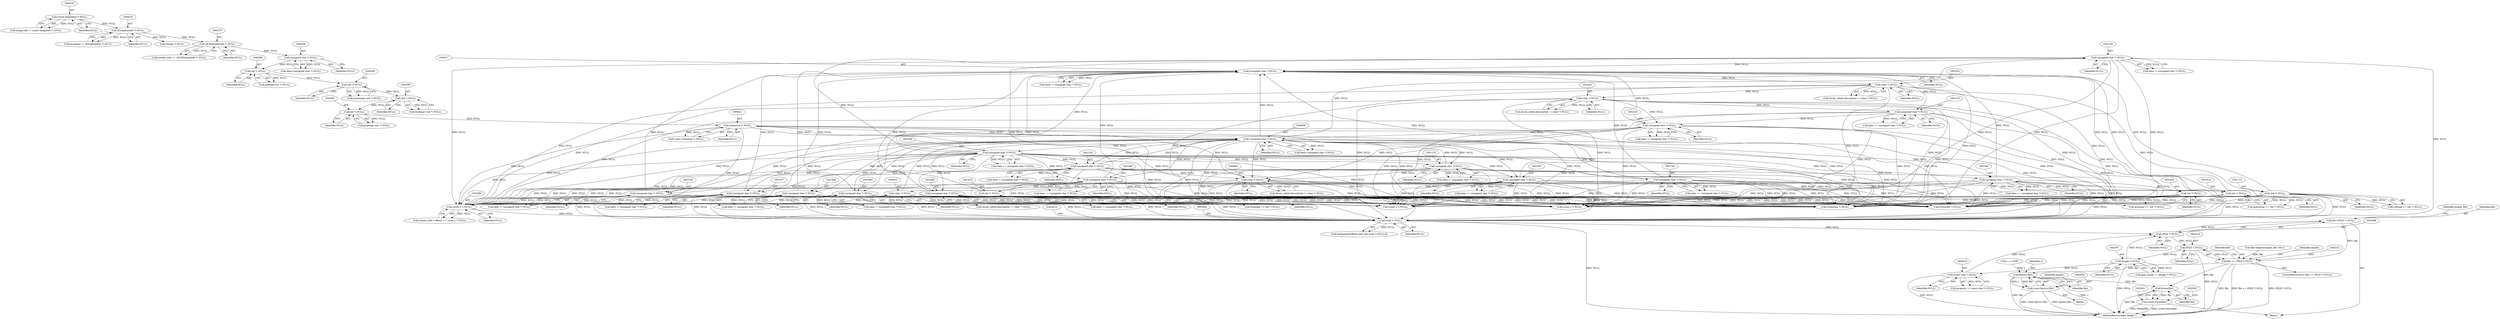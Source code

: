 digraph "0_ImageMagick_5511ef530576ed18fd636baa3bb4eda3d667665d@pointer" {
"1002495" [label="(Call,file=(FILE *) NULL)"];
"1002497" [label="(Call,(FILE *) NULL)"];
"1002596" [label="(Call,(Image *) NULL)"];
"1002517" [label="(Call,(FILE *) NULL)"];
"1002609" [label="(Call,(const char *) NULL)"];
"1002443" [label="(Call,(void *) NULL)"];
"1001219" [label="(Call,(unsigned char *) NULL)"];
"1001048" [label="(Call,(unsigned char *) NULL)"];
"1000957" [label="(Call,(unsigned char *) NULL)"];
"1000420" [label="(Call,(Quantum *) NULL)"];
"1000394" [label="(Call,(int *) NULL)"];
"1000389" [label="(Call,(int *) NULL)"];
"1000384" [label="(Call,(int *) NULL)"];
"1000379" [label="(Call,(int *) NULL)"];
"1000357" [label="(Call,(unsigned char *) NULL)"];
"1000278" [label="(Call,(DCMStreamInfo *) NULL)"];
"1000223" [label="(Call,(ExceptionInfo *) NULL)"];
"1000196" [label="(Call,(const ImageInfo *) NULL)"];
"1002234" [label="(Call,(unsigned char *) NULL)"];
"1002016" [label="(Call,(unsigned char *) NULL)"];
"1001603" [label="(Call,(unsigned char *) NULL)"];
"1001682" [label="(Call,(unsigned char *) NULL)"];
"1001914" [label="(Call,(int *) NULL)"];
"1001884" [label="(Call,(unsigned char *) NULL)"];
"1001585" [label="(Call,(unsigned char *) NULL)"];
"1001633" [label="(Call,(int *) NULL)"];
"1001783" [label="(Call,(unsigned char *) NULL)"];
"1001712" [label="(Call,(int *) NULL)"];
"1001536" [label="(Call,(unsigned char *) NULL)"];
"1001553" [label="(Call,(unsigned char *) NULL)"];
"1001813" [label="(Call,(int *) NULL)"];
"1001568" [label="(Call,(unsigned char *) NULL)"];
"1001993" [label="(Call,(unsigned char *) NULL)"];
"1002142" [label="(Call,(unsigned char *) NULL)"];
"1002060" [label="(Call,(char *) NULL)"];
"1002031" [label="(Call,(char *) NULL)"];
"1000912" [label="(Call,(char *) NULL)"];
"1000862" [label="(Call,(char *) NULL)"];
"1001132" [label="(Call,(unsigned char *) NULL)"];
"1001153" [label="(Call,(unsigned char *) NULL)"];
"1002384" [label="(Call,(ssize_t *) NULL)"];
"1002515" [label="(Call,file == (FILE *) NULL)"];
"1002557" [label="(Call,fputc(c,file))"];
"1002555" [label="(Call,(void) fputc(c,file))"];
"1002562" [label="(Call,fclose(file))"];
"1002560" [label="(Call,(void) fclose(file))"];
"1001682" [label="(Call,(unsigned char *) NULL)"];
"1000276" [label="(Call,stream_info == (DCMStreamInfo *) NULL)"];
"1001221" [label="(Identifier,NULL)"];
"1001585" [label="(Call,(unsigned char *) NULL)"];
"1000959" [label="(Identifier,NULL)"];
"1001631" [label="(Call,graymap == (int *) NULL)"];
"1002142" [label="(Call,(unsigned char *) NULL)"];
"1002516" [label="(Identifier,file)"];
"1000194" [label="(Call,image_info != (const ImageInfo *) NULL)"];
"1000278" [label="(Call,(DCMStreamInfo *) NULL)"];
"1000357" [label="(Call,(unsigned char *) NULL)"];
"1001151" [label="(Call,data != (unsigned char *) NULL)"];
"1002562" [label="(Call,fclose(file))"];
"1002441" [label="(Call,SetImageInfoBlob(read_info,(void *) NULL,0))"];
"1002496" [label="(Identifier,file)"];
"1001132" [label="(Call,(unsigned char *) NULL)"];
"1002014" [label="(Call,data != (unsigned char *) NULL)"];
"1002232" [label="(Call,data != (unsigned char *) NULL)"];
"1001153" [label="(Call,(unsigned char *) NULL)"];
"1002517" [label="(Call,(FILE *) NULL)"];
"1000382" [label="(Call,greenmap=(int *) NULL)"];
"1002443" [label="(Call,(void *) NULL)"];
"1001046" [label="(Call,data == (unsigned char *) NULL)"];
"1000381" [label="(Identifier,NULL)"];
"1002509" [label="(Call,file=fdopen(unique_file,\"wb\"))"];
"1001587" [label="(Identifier,NULL)"];
"1002611" [label="(Identifier,NULL)"];
"1002594" [label="(Call,jpeg_image != (Image *) NULL)"];
"1002386" [label="(Identifier,NULL)"];
"1002461" [label="(Block,)"];
"1000422" [label="(Identifier,NULL)"];
"1002559" [label="(Identifier,file)"];
"1002384" [label="(Call,(ssize_t *) NULL)"];
"1002018" [label="(Identifier,NULL)"];
"1001680" [label="(Call,data == (unsigned char *) NULL)"];
"1000957" [label="(Call,(unsigned char *) NULL)"];
"1001993" [label="(Call,(unsigned char *) NULL)"];
"1002543" [label="(Call,c == EOF)"];
"1002557" [label="(Call,fputc(c,file))"];
"1002236" [label="(Identifier,NULL)"];
"1000396" [label="(Identifier,NULL)"];
"1002533" [label="(Identifier,length)"];
"1001134" [label="(Identifier,NULL)"];
"1000392" [label="(Call,graymap=(int *) NULL)"];
"1001553" [label="(Call,(unsigned char *) NULL)"];
"1001635" [label="(Identifier,NULL)"];
"1001570" [label="(Identifier,NULL)"];
"1002497" [label="(Call,(FILE *) NULL)"];
"1002675" [label="(Call,(Quantum *) NULL)"];
"1001603" [label="(Call,(unsigned char *) NULL)"];
"1001815" [label="(Identifier,NULL)"];
"1002140" [label="(Call,data == (unsigned char *) NULL)"];
"1001912" [label="(Call,bluemap == (int *) NULL)"];
"1001568" [label="(Call,(unsigned char *) NULL)"];
"1000280" [label="(Identifier,NULL)"];
"1001710" [label="(Call,redmap == (int *) NULL)"];
"1002598" [label="(Identifier,NULL)"];
"1002025" [label="(Call,dicom_info[i].description != (char *) NULL)"];
"1002555" [label="(Call,(void) fputc(c,file))"];
"1002558" [label="(Identifier,c)"];
"1000196" [label="(Call,(const ImageInfo *) NULL)"];
"1002501" [label="(Identifier,unique_file)"];
"1002499" [label="(Identifier,NULL)"];
"1001155" [label="(Identifier,NULL)"];
"1000377" [label="(Call,redmap=(int *) NULL)"];
"1000420" [label="(Call,(Quantum *) NULL)"];
"1000221" [label="(Call,exception != (ExceptionInfo *) NULL)"];
"1000906" [label="(Call,dicom_info[i].description != (char *) NULL)"];
"1002016" [label="(Call,(unsigned char *) NULL)"];
"1000914" [label="(Identifier,NULL)"];
"1002060" [label="(Call,(char *) NULL)"];
"1000955" [label="(Call,data=(unsigned char *) NULL)"];
"1000384" [label="(Call,(int *) NULL)"];
"1002033" [label="(Identifier,NULL)"];
"1000387" [label="(Call,bluemap=(int *) NULL)"];
"1001605" [label="(Identifier,NULL)"];
"1001785" [label="(Identifier,NULL)"];
"1002495" [label="(Call,file=(FILE *) NULL)"];
"1001916" [label="(Identifier,NULL)"];
"1001048" [label="(Call,(unsigned char *) NULL)"];
"1001566" [label="(Call,data != (unsigned char *) NULL)"];
"1000223" [label="(Call,(ExceptionInfo *) NULL)"];
"1002514" [label="(ControlStructure,if (file == (FILE *) NULL))"];
"1001130" [label="(Call,data != (unsigned char *) NULL)"];
"1001914" [label="(Call,(int *) NULL)"];
"1002515" [label="(Call,file == (FILE *) NULL)"];
"1004644" [label="(MethodReturn,static Image *)"];
"1000418" [label="(Call,scale=(Quantum *) NULL)"];
"1002144" [label="(Identifier,NULL)"];
"1002537" [label="(Block,)"];
"1002031" [label="(Call,(char *) NULL)"];
"1002054" [label="(Call,dicom_info[i].description != (char *) NULL)"];
"1000225" [label="(Identifier,NULL)"];
"1002519" [label="(Identifier,NULL)"];
"1001886" [label="(Identifier,NULL)"];
"1001991" [label="(Call,data != (unsigned char *) NULL)"];
"1000359" [label="(Identifier,NULL)"];
"1002062" [label="(Identifier,NULL)"];
"1001995" [label="(Identifier,NULL)"];
"1001538" [label="(Identifier,NULL)"];
"1000856" [label="(Call,dicom_info[i].description != (char *) NULL)"];
"1000379" [label="(Call,(int *) NULL)"];
"1001583" [label="(Call,data != (unsigned char *) NULL)"];
"1002609" [label="(Call,(const char *) NULL)"];
"1001783" [label="(Call,(unsigned char *) NULL)"];
"1001712" [label="(Call,(int *) NULL)"];
"1002446" [label="(Literal,0)"];
"1000862" [label="(Call,(char *) NULL)"];
"1000912" [label="(Call,(char *) NULL)"];
"1001534" [label="(Call,data != (unsigned char *) NULL)"];
"1001217" [label="(Call,data != (unsigned char *) NULL)"];
"1000394" [label="(Call,(int *) NULL)"];
"1002563" [label="(Identifier,file)"];
"1001684" [label="(Identifier,NULL)"];
"1001884" [label="(Call,(unsigned char *) NULL)"];
"1002380" [label="(Call,stream_info->offsets == (ssize_t *) NULL)"];
"1001219" [label="(Call,(unsigned char *) NULL)"];
"1001882" [label="(Call,data == (unsigned char *) NULL)"];
"1001601" [label="(Call,data == (unsigned char *) NULL)"];
"1002787" [label="(Call,(ssize_t *) NULL)"];
"1000391" [label="(Identifier,NULL)"];
"1001633" [label="(Call,(int *) NULL)"];
"1002445" [label="(Identifier,NULL)"];
"1002596" [label="(Call,(Image *) NULL)"];
"1000254" [label="(Call,(Image *) NULL)"];
"1002536" [label="(Identifier,length)"];
"1001811" [label="(Call,greenmap == (int *) NULL)"];
"1000864" [label="(Identifier,NULL)"];
"1000355" [label="(Call,data=(unsigned char *) NULL)"];
"1001536" [label="(Call,(unsigned char *) NULL)"];
"1002560" [label="(Call,(void) fclose(file))"];
"1001551" [label="(Call,data != (unsigned char *) NULL)"];
"1001813" [label="(Call,(int *) NULL)"];
"1000389" [label="(Call,(int *) NULL)"];
"1001714" [label="(Identifier,NULL)"];
"1001781" [label="(Call,data == (unsigned char *) NULL)"];
"1004558" [label="(Call,(ssize_t *) NULL)"];
"1002905" [label="(Call,(PixelInfo *) NULL)"];
"1002234" [label="(Call,(unsigned char *) NULL)"];
"1001555" [label="(Identifier,NULL)"];
"1001050" [label="(Identifier,NULL)"];
"1002607" [label="(Call,property != (const char *) NULL)"];
"1000198" [label="(Identifier,NULL)"];
"1000386" [label="(Identifier,NULL)"];
"1002495" -> "1002461"  [label="AST: "];
"1002495" -> "1002497"  [label="CFG: "];
"1002496" -> "1002495"  [label="AST: "];
"1002497" -> "1002495"  [label="AST: "];
"1002501" -> "1002495"  [label="CFG: "];
"1002497" -> "1002495"  [label="DDG: NULL"];
"1002495" -> "1002515"  [label="DDG: file"];
"1002497" -> "1002499"  [label="CFG: "];
"1002498" -> "1002497"  [label="AST: "];
"1002499" -> "1002497"  [label="AST: "];
"1002596" -> "1002497"  [label="DDG: NULL"];
"1002609" -> "1002497"  [label="DDG: NULL"];
"1002443" -> "1002497"  [label="DDG: NULL"];
"1002497" -> "1002517"  [label="DDG: NULL"];
"1002596" -> "1002594"  [label="AST: "];
"1002596" -> "1002598"  [label="CFG: "];
"1002597" -> "1002596"  [label="AST: "];
"1002598" -> "1002596"  [label="AST: "];
"1002594" -> "1002596"  [label="CFG: "];
"1002596" -> "1004644"  [label="DDG: NULL"];
"1002596" -> "1002594"  [label="DDG: NULL"];
"1002517" -> "1002596"  [label="DDG: NULL"];
"1002596" -> "1002609"  [label="DDG: NULL"];
"1002517" -> "1002515"  [label="AST: "];
"1002517" -> "1002519"  [label="CFG: "];
"1002518" -> "1002517"  [label="AST: "];
"1002519" -> "1002517"  [label="AST: "];
"1002515" -> "1002517"  [label="CFG: "];
"1002517" -> "1004644"  [label="DDG: NULL"];
"1002517" -> "1002515"  [label="DDG: NULL"];
"1002609" -> "1002607"  [label="AST: "];
"1002609" -> "1002611"  [label="CFG: "];
"1002610" -> "1002609"  [label="AST: "];
"1002611" -> "1002609"  [label="AST: "];
"1002607" -> "1002609"  [label="CFG: "];
"1002609" -> "1004644"  [label="DDG: NULL"];
"1002609" -> "1002607"  [label="DDG: NULL"];
"1002443" -> "1002441"  [label="AST: "];
"1002443" -> "1002445"  [label="CFG: "];
"1002444" -> "1002443"  [label="AST: "];
"1002445" -> "1002443"  [label="AST: "];
"1002446" -> "1002443"  [label="CFG: "];
"1002443" -> "1004644"  [label="DDG: NULL"];
"1002443" -> "1002441"  [label="DDG: NULL"];
"1001219" -> "1002443"  [label="DDG: NULL"];
"1001682" -> "1002443"  [label="DDG: NULL"];
"1001914" -> "1002443"  [label="DDG: NULL"];
"1001585" -> "1002443"  [label="DDG: NULL"];
"1002060" -> "1002443"  [label="DDG: NULL"];
"1001048" -> "1002443"  [label="DDG: NULL"];
"1002384" -> "1002443"  [label="DDG: NULL"];
"1000862" -> "1002443"  [label="DDG: NULL"];
"1000420" -> "1002443"  [label="DDG: NULL"];
"1001633" -> "1002443"  [label="DDG: NULL"];
"1001783" -> "1002443"  [label="DDG: NULL"];
"1001712" -> "1002443"  [label="DDG: NULL"];
"1000912" -> "1002443"  [label="DDG: NULL"];
"1001132" -> "1002443"  [label="DDG: NULL"];
"1002142" -> "1002443"  [label="DDG: NULL"];
"1001153" -> "1002443"  [label="DDG: NULL"];
"1001603" -> "1002443"  [label="DDG: NULL"];
"1002031" -> "1002443"  [label="DDG: NULL"];
"1002234" -> "1002443"  [label="DDG: NULL"];
"1001536" -> "1002443"  [label="DDG: NULL"];
"1001553" -> "1002443"  [label="DDG: NULL"];
"1001813" -> "1002443"  [label="DDG: NULL"];
"1001568" -> "1002443"  [label="DDG: NULL"];
"1000957" -> "1002443"  [label="DDG: NULL"];
"1001993" -> "1002443"  [label="DDG: NULL"];
"1001884" -> "1002443"  [label="DDG: NULL"];
"1001219" -> "1001217"  [label="AST: "];
"1001219" -> "1001221"  [label="CFG: "];
"1001220" -> "1001219"  [label="AST: "];
"1001221" -> "1001219"  [label="AST: "];
"1001217" -> "1001219"  [label="CFG: "];
"1001219" -> "1001217"  [label="DDG: NULL"];
"1001048" -> "1001219"  [label="DDG: NULL"];
"1000957" -> "1001219"  [label="DDG: NULL"];
"1001219" -> "1002016"  [label="DDG: NULL"];
"1001219" -> "1002384"  [label="DDG: NULL"];
"1001219" -> "1002675"  [label="DDG: NULL"];
"1001219" -> "1002787"  [label="DDG: NULL"];
"1001219" -> "1002905"  [label="DDG: NULL"];
"1001219" -> "1004558"  [label="DDG: NULL"];
"1001048" -> "1001046"  [label="AST: "];
"1001048" -> "1001050"  [label="CFG: "];
"1001049" -> "1001048"  [label="AST: "];
"1001050" -> "1001048"  [label="AST: "];
"1001046" -> "1001048"  [label="CFG: "];
"1001048" -> "1001046"  [label="DDG: NULL"];
"1000957" -> "1001048"  [label="DDG: NULL"];
"1001048" -> "1001132"  [label="DDG: NULL"];
"1001048" -> "1001153"  [label="DDG: NULL"];
"1001048" -> "1001536"  [label="DDG: NULL"];
"1001048" -> "1001553"  [label="DDG: NULL"];
"1001048" -> "1001568"  [label="DDG: NULL"];
"1001048" -> "1001585"  [label="DDG: NULL"];
"1001048" -> "1001603"  [label="DDG: NULL"];
"1001048" -> "1001682"  [label="DDG: NULL"];
"1001048" -> "1001783"  [label="DDG: NULL"];
"1001048" -> "1001884"  [label="DDG: NULL"];
"1001048" -> "1001993"  [label="DDG: NULL"];
"1001048" -> "1002016"  [label="DDG: NULL"];
"1001048" -> "1002384"  [label="DDG: NULL"];
"1001048" -> "1002675"  [label="DDG: NULL"];
"1001048" -> "1002787"  [label="DDG: NULL"];
"1001048" -> "1002905"  [label="DDG: NULL"];
"1001048" -> "1004558"  [label="DDG: NULL"];
"1000957" -> "1000955"  [label="AST: "];
"1000957" -> "1000959"  [label="CFG: "];
"1000958" -> "1000957"  [label="AST: "];
"1000959" -> "1000957"  [label="AST: "];
"1000955" -> "1000957"  [label="CFG: "];
"1000957" -> "1000862"  [label="DDG: NULL"];
"1000957" -> "1000955"  [label="DDG: NULL"];
"1000420" -> "1000957"  [label="DDG: NULL"];
"1002234" -> "1000957"  [label="DDG: NULL"];
"1000912" -> "1000957"  [label="DDG: NULL"];
"1001132" -> "1000957"  [label="DDG: NULL"];
"1001153" -> "1000957"  [label="DDG: NULL"];
"1000957" -> "1001132"  [label="DDG: NULL"];
"1000957" -> "1001153"  [label="DDG: NULL"];
"1000957" -> "1001536"  [label="DDG: NULL"];
"1000957" -> "1001553"  [label="DDG: NULL"];
"1000957" -> "1001568"  [label="DDG: NULL"];
"1000957" -> "1001585"  [label="DDG: NULL"];
"1000957" -> "1001603"  [label="DDG: NULL"];
"1000957" -> "1001682"  [label="DDG: NULL"];
"1000957" -> "1001783"  [label="DDG: NULL"];
"1000957" -> "1001884"  [label="DDG: NULL"];
"1000957" -> "1001993"  [label="DDG: NULL"];
"1000957" -> "1002016"  [label="DDG: NULL"];
"1000957" -> "1002384"  [label="DDG: NULL"];
"1000957" -> "1002675"  [label="DDG: NULL"];
"1000957" -> "1002787"  [label="DDG: NULL"];
"1000957" -> "1002905"  [label="DDG: NULL"];
"1000957" -> "1004558"  [label="DDG: NULL"];
"1000420" -> "1000418"  [label="AST: "];
"1000420" -> "1000422"  [label="CFG: "];
"1000421" -> "1000420"  [label="AST: "];
"1000422" -> "1000420"  [label="AST: "];
"1000418" -> "1000420"  [label="CFG: "];
"1000420" -> "1000418"  [label="DDG: NULL"];
"1000394" -> "1000420"  [label="DDG: NULL"];
"1000420" -> "1000862"  [label="DDG: NULL"];
"1000420" -> "1002384"  [label="DDG: NULL"];
"1000420" -> "1002675"  [label="DDG: NULL"];
"1000420" -> "1002787"  [label="DDG: NULL"];
"1000420" -> "1002905"  [label="DDG: NULL"];
"1000420" -> "1004558"  [label="DDG: NULL"];
"1000394" -> "1000392"  [label="AST: "];
"1000394" -> "1000396"  [label="CFG: "];
"1000395" -> "1000394"  [label="AST: "];
"1000396" -> "1000394"  [label="AST: "];
"1000392" -> "1000394"  [label="CFG: "];
"1000394" -> "1000392"  [label="DDG: NULL"];
"1000389" -> "1000394"  [label="DDG: NULL"];
"1000389" -> "1000387"  [label="AST: "];
"1000389" -> "1000391"  [label="CFG: "];
"1000390" -> "1000389"  [label="AST: "];
"1000391" -> "1000389"  [label="AST: "];
"1000387" -> "1000389"  [label="CFG: "];
"1000389" -> "1000387"  [label="DDG: NULL"];
"1000384" -> "1000389"  [label="DDG: NULL"];
"1000384" -> "1000382"  [label="AST: "];
"1000384" -> "1000386"  [label="CFG: "];
"1000385" -> "1000384"  [label="AST: "];
"1000386" -> "1000384"  [label="AST: "];
"1000382" -> "1000384"  [label="CFG: "];
"1000384" -> "1000382"  [label="DDG: NULL"];
"1000379" -> "1000384"  [label="DDG: NULL"];
"1000379" -> "1000377"  [label="AST: "];
"1000379" -> "1000381"  [label="CFG: "];
"1000380" -> "1000379"  [label="AST: "];
"1000381" -> "1000379"  [label="AST: "];
"1000377" -> "1000379"  [label="CFG: "];
"1000379" -> "1000377"  [label="DDG: NULL"];
"1000357" -> "1000379"  [label="DDG: NULL"];
"1000357" -> "1000355"  [label="AST: "];
"1000357" -> "1000359"  [label="CFG: "];
"1000358" -> "1000357"  [label="AST: "];
"1000359" -> "1000357"  [label="AST: "];
"1000355" -> "1000357"  [label="CFG: "];
"1000357" -> "1000355"  [label="DDG: NULL"];
"1000278" -> "1000357"  [label="DDG: NULL"];
"1000278" -> "1000276"  [label="AST: "];
"1000278" -> "1000280"  [label="CFG: "];
"1000279" -> "1000278"  [label="AST: "];
"1000280" -> "1000278"  [label="AST: "];
"1000276" -> "1000278"  [label="CFG: "];
"1000278" -> "1000276"  [label="DDG: NULL"];
"1000223" -> "1000278"  [label="DDG: NULL"];
"1000223" -> "1000221"  [label="AST: "];
"1000223" -> "1000225"  [label="CFG: "];
"1000224" -> "1000223"  [label="AST: "];
"1000225" -> "1000223"  [label="AST: "];
"1000221" -> "1000223"  [label="CFG: "];
"1000223" -> "1000221"  [label="DDG: NULL"];
"1000196" -> "1000223"  [label="DDG: NULL"];
"1000223" -> "1000254"  [label="DDG: NULL"];
"1000196" -> "1000194"  [label="AST: "];
"1000196" -> "1000198"  [label="CFG: "];
"1000197" -> "1000196"  [label="AST: "];
"1000198" -> "1000196"  [label="AST: "];
"1000194" -> "1000196"  [label="CFG: "];
"1000196" -> "1000194"  [label="DDG: NULL"];
"1002234" -> "1002232"  [label="AST: "];
"1002234" -> "1002236"  [label="CFG: "];
"1002235" -> "1002234"  [label="AST: "];
"1002236" -> "1002234"  [label="AST: "];
"1002232" -> "1002234"  [label="CFG: "];
"1002234" -> "1000862"  [label="DDG: NULL"];
"1002234" -> "1002232"  [label="DDG: NULL"];
"1002016" -> "1002234"  [label="DDG: NULL"];
"1002142" -> "1002234"  [label="DDG: NULL"];
"1002060" -> "1002234"  [label="DDG: NULL"];
"1002234" -> "1002384"  [label="DDG: NULL"];
"1002234" -> "1002675"  [label="DDG: NULL"];
"1002234" -> "1002787"  [label="DDG: NULL"];
"1002234" -> "1002905"  [label="DDG: NULL"];
"1002234" -> "1004558"  [label="DDG: NULL"];
"1002016" -> "1002014"  [label="AST: "];
"1002016" -> "1002018"  [label="CFG: "];
"1002017" -> "1002016"  [label="AST: "];
"1002018" -> "1002016"  [label="AST: "];
"1002014" -> "1002016"  [label="CFG: "];
"1002016" -> "1002014"  [label="DDG: NULL"];
"1001603" -> "1002016"  [label="DDG: NULL"];
"1001682" -> "1002016"  [label="DDG: NULL"];
"1001914" -> "1002016"  [label="DDG: NULL"];
"1001585" -> "1002016"  [label="DDG: NULL"];
"1001633" -> "1002016"  [label="DDG: NULL"];
"1001783" -> "1002016"  [label="DDG: NULL"];
"1001712" -> "1002016"  [label="DDG: NULL"];
"1001536" -> "1002016"  [label="DDG: NULL"];
"1001553" -> "1002016"  [label="DDG: NULL"];
"1001813" -> "1002016"  [label="DDG: NULL"];
"1001568" -> "1002016"  [label="DDG: NULL"];
"1001993" -> "1002016"  [label="DDG: NULL"];
"1001884" -> "1002016"  [label="DDG: NULL"];
"1002016" -> "1002031"  [label="DDG: NULL"];
"1002016" -> "1002142"  [label="DDG: NULL"];
"1001603" -> "1001601"  [label="AST: "];
"1001603" -> "1001605"  [label="CFG: "];
"1001604" -> "1001603"  [label="AST: "];
"1001605" -> "1001603"  [label="AST: "];
"1001601" -> "1001603"  [label="CFG: "];
"1001603" -> "1001601"  [label="DDG: NULL"];
"1001603" -> "1001633"  [label="DDG: NULL"];
"1001603" -> "1002384"  [label="DDG: NULL"];
"1001603" -> "1002675"  [label="DDG: NULL"];
"1001603" -> "1002787"  [label="DDG: NULL"];
"1001603" -> "1002905"  [label="DDG: NULL"];
"1001603" -> "1004558"  [label="DDG: NULL"];
"1001682" -> "1001680"  [label="AST: "];
"1001682" -> "1001684"  [label="CFG: "];
"1001683" -> "1001682"  [label="AST: "];
"1001684" -> "1001682"  [label="AST: "];
"1001680" -> "1001682"  [label="CFG: "];
"1001682" -> "1001680"  [label="DDG: NULL"];
"1001682" -> "1001712"  [label="DDG: NULL"];
"1001682" -> "1002384"  [label="DDG: NULL"];
"1001682" -> "1002675"  [label="DDG: NULL"];
"1001682" -> "1002787"  [label="DDG: NULL"];
"1001682" -> "1002905"  [label="DDG: NULL"];
"1001682" -> "1004558"  [label="DDG: NULL"];
"1001914" -> "1001912"  [label="AST: "];
"1001914" -> "1001916"  [label="CFG: "];
"1001915" -> "1001914"  [label="AST: "];
"1001916" -> "1001914"  [label="AST: "];
"1001912" -> "1001914"  [label="CFG: "];
"1001914" -> "1001912"  [label="DDG: NULL"];
"1001884" -> "1001914"  [label="DDG: NULL"];
"1001914" -> "1002384"  [label="DDG: NULL"];
"1001914" -> "1002675"  [label="DDG: NULL"];
"1001914" -> "1002787"  [label="DDG: NULL"];
"1001914" -> "1002905"  [label="DDG: NULL"];
"1001914" -> "1004558"  [label="DDG: NULL"];
"1001884" -> "1001882"  [label="AST: "];
"1001884" -> "1001886"  [label="CFG: "];
"1001885" -> "1001884"  [label="AST: "];
"1001886" -> "1001884"  [label="AST: "];
"1001882" -> "1001884"  [label="CFG: "];
"1001884" -> "1001882"  [label="DDG: NULL"];
"1001884" -> "1002384"  [label="DDG: NULL"];
"1001884" -> "1002675"  [label="DDG: NULL"];
"1001884" -> "1002787"  [label="DDG: NULL"];
"1001884" -> "1002905"  [label="DDG: NULL"];
"1001884" -> "1004558"  [label="DDG: NULL"];
"1001585" -> "1001583"  [label="AST: "];
"1001585" -> "1001587"  [label="CFG: "];
"1001586" -> "1001585"  [label="AST: "];
"1001587" -> "1001585"  [label="AST: "];
"1001583" -> "1001585"  [label="CFG: "];
"1001585" -> "1001583"  [label="DDG: NULL"];
"1001585" -> "1002384"  [label="DDG: NULL"];
"1001585" -> "1002675"  [label="DDG: NULL"];
"1001585" -> "1002787"  [label="DDG: NULL"];
"1001585" -> "1002905"  [label="DDG: NULL"];
"1001585" -> "1004558"  [label="DDG: NULL"];
"1001633" -> "1001631"  [label="AST: "];
"1001633" -> "1001635"  [label="CFG: "];
"1001634" -> "1001633"  [label="AST: "];
"1001635" -> "1001633"  [label="AST: "];
"1001631" -> "1001633"  [label="CFG: "];
"1001633" -> "1001631"  [label="DDG: NULL"];
"1001633" -> "1002384"  [label="DDG: NULL"];
"1001633" -> "1002675"  [label="DDG: NULL"];
"1001633" -> "1002787"  [label="DDG: NULL"];
"1001633" -> "1002905"  [label="DDG: NULL"];
"1001633" -> "1004558"  [label="DDG: NULL"];
"1001783" -> "1001781"  [label="AST: "];
"1001783" -> "1001785"  [label="CFG: "];
"1001784" -> "1001783"  [label="AST: "];
"1001785" -> "1001783"  [label="AST: "];
"1001781" -> "1001783"  [label="CFG: "];
"1001783" -> "1001781"  [label="DDG: NULL"];
"1001783" -> "1001813"  [label="DDG: NULL"];
"1001783" -> "1002384"  [label="DDG: NULL"];
"1001783" -> "1002675"  [label="DDG: NULL"];
"1001783" -> "1002787"  [label="DDG: NULL"];
"1001783" -> "1002905"  [label="DDG: NULL"];
"1001783" -> "1004558"  [label="DDG: NULL"];
"1001712" -> "1001710"  [label="AST: "];
"1001712" -> "1001714"  [label="CFG: "];
"1001713" -> "1001712"  [label="AST: "];
"1001714" -> "1001712"  [label="AST: "];
"1001710" -> "1001712"  [label="CFG: "];
"1001712" -> "1001710"  [label="DDG: NULL"];
"1001712" -> "1002384"  [label="DDG: NULL"];
"1001712" -> "1002675"  [label="DDG: NULL"];
"1001712" -> "1002787"  [label="DDG: NULL"];
"1001712" -> "1002905"  [label="DDG: NULL"];
"1001712" -> "1004558"  [label="DDG: NULL"];
"1001536" -> "1001534"  [label="AST: "];
"1001536" -> "1001538"  [label="CFG: "];
"1001537" -> "1001536"  [label="AST: "];
"1001538" -> "1001536"  [label="AST: "];
"1001534" -> "1001536"  [label="CFG: "];
"1001536" -> "1001534"  [label="DDG: NULL"];
"1001536" -> "1002384"  [label="DDG: NULL"];
"1001536" -> "1002675"  [label="DDG: NULL"];
"1001536" -> "1002787"  [label="DDG: NULL"];
"1001536" -> "1002905"  [label="DDG: NULL"];
"1001536" -> "1004558"  [label="DDG: NULL"];
"1001553" -> "1001551"  [label="AST: "];
"1001553" -> "1001555"  [label="CFG: "];
"1001554" -> "1001553"  [label="AST: "];
"1001555" -> "1001553"  [label="AST: "];
"1001551" -> "1001553"  [label="CFG: "];
"1001553" -> "1001551"  [label="DDG: NULL"];
"1001553" -> "1002384"  [label="DDG: NULL"];
"1001553" -> "1002675"  [label="DDG: NULL"];
"1001553" -> "1002787"  [label="DDG: NULL"];
"1001553" -> "1002905"  [label="DDG: NULL"];
"1001553" -> "1004558"  [label="DDG: NULL"];
"1001813" -> "1001811"  [label="AST: "];
"1001813" -> "1001815"  [label="CFG: "];
"1001814" -> "1001813"  [label="AST: "];
"1001815" -> "1001813"  [label="AST: "];
"1001811" -> "1001813"  [label="CFG: "];
"1001813" -> "1001811"  [label="DDG: NULL"];
"1001813" -> "1002384"  [label="DDG: NULL"];
"1001813" -> "1002675"  [label="DDG: NULL"];
"1001813" -> "1002787"  [label="DDG: NULL"];
"1001813" -> "1002905"  [label="DDG: NULL"];
"1001813" -> "1004558"  [label="DDG: NULL"];
"1001568" -> "1001566"  [label="AST: "];
"1001568" -> "1001570"  [label="CFG: "];
"1001569" -> "1001568"  [label="AST: "];
"1001570" -> "1001568"  [label="AST: "];
"1001566" -> "1001568"  [label="CFG: "];
"1001568" -> "1001566"  [label="DDG: NULL"];
"1001568" -> "1002384"  [label="DDG: NULL"];
"1001568" -> "1002675"  [label="DDG: NULL"];
"1001568" -> "1002787"  [label="DDG: NULL"];
"1001568" -> "1002905"  [label="DDG: NULL"];
"1001568" -> "1004558"  [label="DDG: NULL"];
"1001993" -> "1001991"  [label="AST: "];
"1001993" -> "1001995"  [label="CFG: "];
"1001994" -> "1001993"  [label="AST: "];
"1001995" -> "1001993"  [label="AST: "];
"1001991" -> "1001993"  [label="CFG: "];
"1001993" -> "1001991"  [label="DDG: NULL"];
"1001993" -> "1002384"  [label="DDG: NULL"];
"1001993" -> "1002675"  [label="DDG: NULL"];
"1001993" -> "1002787"  [label="DDG: NULL"];
"1001993" -> "1002905"  [label="DDG: NULL"];
"1001993" -> "1004558"  [label="DDG: NULL"];
"1002142" -> "1002140"  [label="AST: "];
"1002142" -> "1002144"  [label="CFG: "];
"1002143" -> "1002142"  [label="AST: "];
"1002144" -> "1002142"  [label="AST: "];
"1002140" -> "1002142"  [label="CFG: "];
"1002142" -> "1002140"  [label="DDG: NULL"];
"1002060" -> "1002142"  [label="DDG: NULL"];
"1002142" -> "1002384"  [label="DDG: NULL"];
"1002142" -> "1002675"  [label="DDG: NULL"];
"1002142" -> "1002787"  [label="DDG: NULL"];
"1002142" -> "1002905"  [label="DDG: NULL"];
"1002142" -> "1004558"  [label="DDG: NULL"];
"1002060" -> "1002054"  [label="AST: "];
"1002060" -> "1002062"  [label="CFG: "];
"1002061" -> "1002060"  [label="AST: "];
"1002062" -> "1002060"  [label="AST: "];
"1002054" -> "1002060"  [label="CFG: "];
"1002060" -> "1002054"  [label="DDG: NULL"];
"1002031" -> "1002060"  [label="DDG: NULL"];
"1002060" -> "1002384"  [label="DDG: NULL"];
"1002060" -> "1002675"  [label="DDG: NULL"];
"1002060" -> "1002787"  [label="DDG: NULL"];
"1002060" -> "1002905"  [label="DDG: NULL"];
"1002060" -> "1004558"  [label="DDG: NULL"];
"1002031" -> "1002025"  [label="AST: "];
"1002031" -> "1002033"  [label="CFG: "];
"1002032" -> "1002031"  [label="AST: "];
"1002033" -> "1002031"  [label="AST: "];
"1002025" -> "1002031"  [label="CFG: "];
"1002031" -> "1002025"  [label="DDG: NULL"];
"1002031" -> "1002384"  [label="DDG: NULL"];
"1002031" -> "1002675"  [label="DDG: NULL"];
"1002031" -> "1002787"  [label="DDG: NULL"];
"1002031" -> "1002905"  [label="DDG: NULL"];
"1002031" -> "1004558"  [label="DDG: NULL"];
"1000912" -> "1000906"  [label="AST: "];
"1000912" -> "1000914"  [label="CFG: "];
"1000913" -> "1000912"  [label="AST: "];
"1000914" -> "1000912"  [label="AST: "];
"1000906" -> "1000912"  [label="CFG: "];
"1000912" -> "1000906"  [label="DDG: NULL"];
"1000862" -> "1000912"  [label="DDG: NULL"];
"1000912" -> "1002384"  [label="DDG: NULL"];
"1000912" -> "1002675"  [label="DDG: NULL"];
"1000912" -> "1002787"  [label="DDG: NULL"];
"1000912" -> "1002905"  [label="DDG: NULL"];
"1000912" -> "1004558"  [label="DDG: NULL"];
"1000862" -> "1000856"  [label="AST: "];
"1000862" -> "1000864"  [label="CFG: "];
"1000863" -> "1000862"  [label="AST: "];
"1000864" -> "1000862"  [label="AST: "];
"1000856" -> "1000862"  [label="CFG: "];
"1000862" -> "1000856"  [label="DDG: NULL"];
"1001132" -> "1000862"  [label="DDG: NULL"];
"1001153" -> "1000862"  [label="DDG: NULL"];
"1000862" -> "1002384"  [label="DDG: NULL"];
"1000862" -> "1002675"  [label="DDG: NULL"];
"1000862" -> "1002787"  [label="DDG: NULL"];
"1000862" -> "1002905"  [label="DDG: NULL"];
"1000862" -> "1004558"  [label="DDG: NULL"];
"1001132" -> "1001130"  [label="AST: "];
"1001132" -> "1001134"  [label="CFG: "];
"1001133" -> "1001132"  [label="AST: "];
"1001134" -> "1001132"  [label="AST: "];
"1001130" -> "1001132"  [label="CFG: "];
"1001132" -> "1001130"  [label="DDG: NULL"];
"1001132" -> "1002384"  [label="DDG: NULL"];
"1001132" -> "1002675"  [label="DDG: NULL"];
"1001132" -> "1002787"  [label="DDG: NULL"];
"1001132" -> "1002905"  [label="DDG: NULL"];
"1001132" -> "1004558"  [label="DDG: NULL"];
"1001153" -> "1001151"  [label="AST: "];
"1001153" -> "1001155"  [label="CFG: "];
"1001154" -> "1001153"  [label="AST: "];
"1001155" -> "1001153"  [label="AST: "];
"1001151" -> "1001153"  [label="CFG: "];
"1001153" -> "1001151"  [label="DDG: NULL"];
"1001153" -> "1002384"  [label="DDG: NULL"];
"1001153" -> "1002675"  [label="DDG: NULL"];
"1001153" -> "1002787"  [label="DDG: NULL"];
"1001153" -> "1002905"  [label="DDG: NULL"];
"1001153" -> "1004558"  [label="DDG: NULL"];
"1002384" -> "1002380"  [label="AST: "];
"1002384" -> "1002386"  [label="CFG: "];
"1002385" -> "1002384"  [label="AST: "];
"1002386" -> "1002384"  [label="AST: "];
"1002380" -> "1002384"  [label="CFG: "];
"1002384" -> "1002380"  [label="DDG: NULL"];
"1002515" -> "1002514"  [label="AST: "];
"1002516" -> "1002515"  [label="AST: "];
"1002522" -> "1002515"  [label="CFG: "];
"1002533" -> "1002515"  [label="CFG: "];
"1002515" -> "1004644"  [label="DDG: file"];
"1002515" -> "1004644"  [label="DDG: file == (FILE *) NULL"];
"1002515" -> "1004644"  [label="DDG: (FILE *) NULL"];
"1002509" -> "1002515"  [label="DDG: file"];
"1002515" -> "1002557"  [label="DDG: file"];
"1002515" -> "1002562"  [label="DDG: file"];
"1002557" -> "1002555"  [label="AST: "];
"1002557" -> "1002559"  [label="CFG: "];
"1002558" -> "1002557"  [label="AST: "];
"1002559" -> "1002557"  [label="AST: "];
"1002555" -> "1002557"  [label="CFG: "];
"1002557" -> "1004644"  [label="DDG: c"];
"1002557" -> "1004644"  [label="DDG: file"];
"1002557" -> "1002555"  [label="DDG: c"];
"1002557" -> "1002555"  [label="DDG: file"];
"1002543" -> "1002557"  [label="DDG: c"];
"1002557" -> "1002562"  [label="DDG: file"];
"1002555" -> "1002537"  [label="AST: "];
"1002556" -> "1002555"  [label="AST: "];
"1002536" -> "1002555"  [label="CFG: "];
"1002555" -> "1004644"  [label="DDG: (void) fputc(c,file)"];
"1002555" -> "1004644"  [label="DDG: fputc(c,file)"];
"1002562" -> "1002560"  [label="AST: "];
"1002562" -> "1002563"  [label="CFG: "];
"1002563" -> "1002562"  [label="AST: "];
"1002560" -> "1002562"  [label="CFG: "];
"1002562" -> "1004644"  [label="DDG: file"];
"1002562" -> "1002560"  [label="DDG: file"];
"1002560" -> "1002461"  [label="AST: "];
"1002561" -> "1002560"  [label="AST: "];
"1002565" -> "1002560"  [label="CFG: "];
"1002560" -> "1004644"  [label="DDG: (void) fclose(file)"];
"1002560" -> "1004644"  [label="DDG: fclose(file)"];
}
